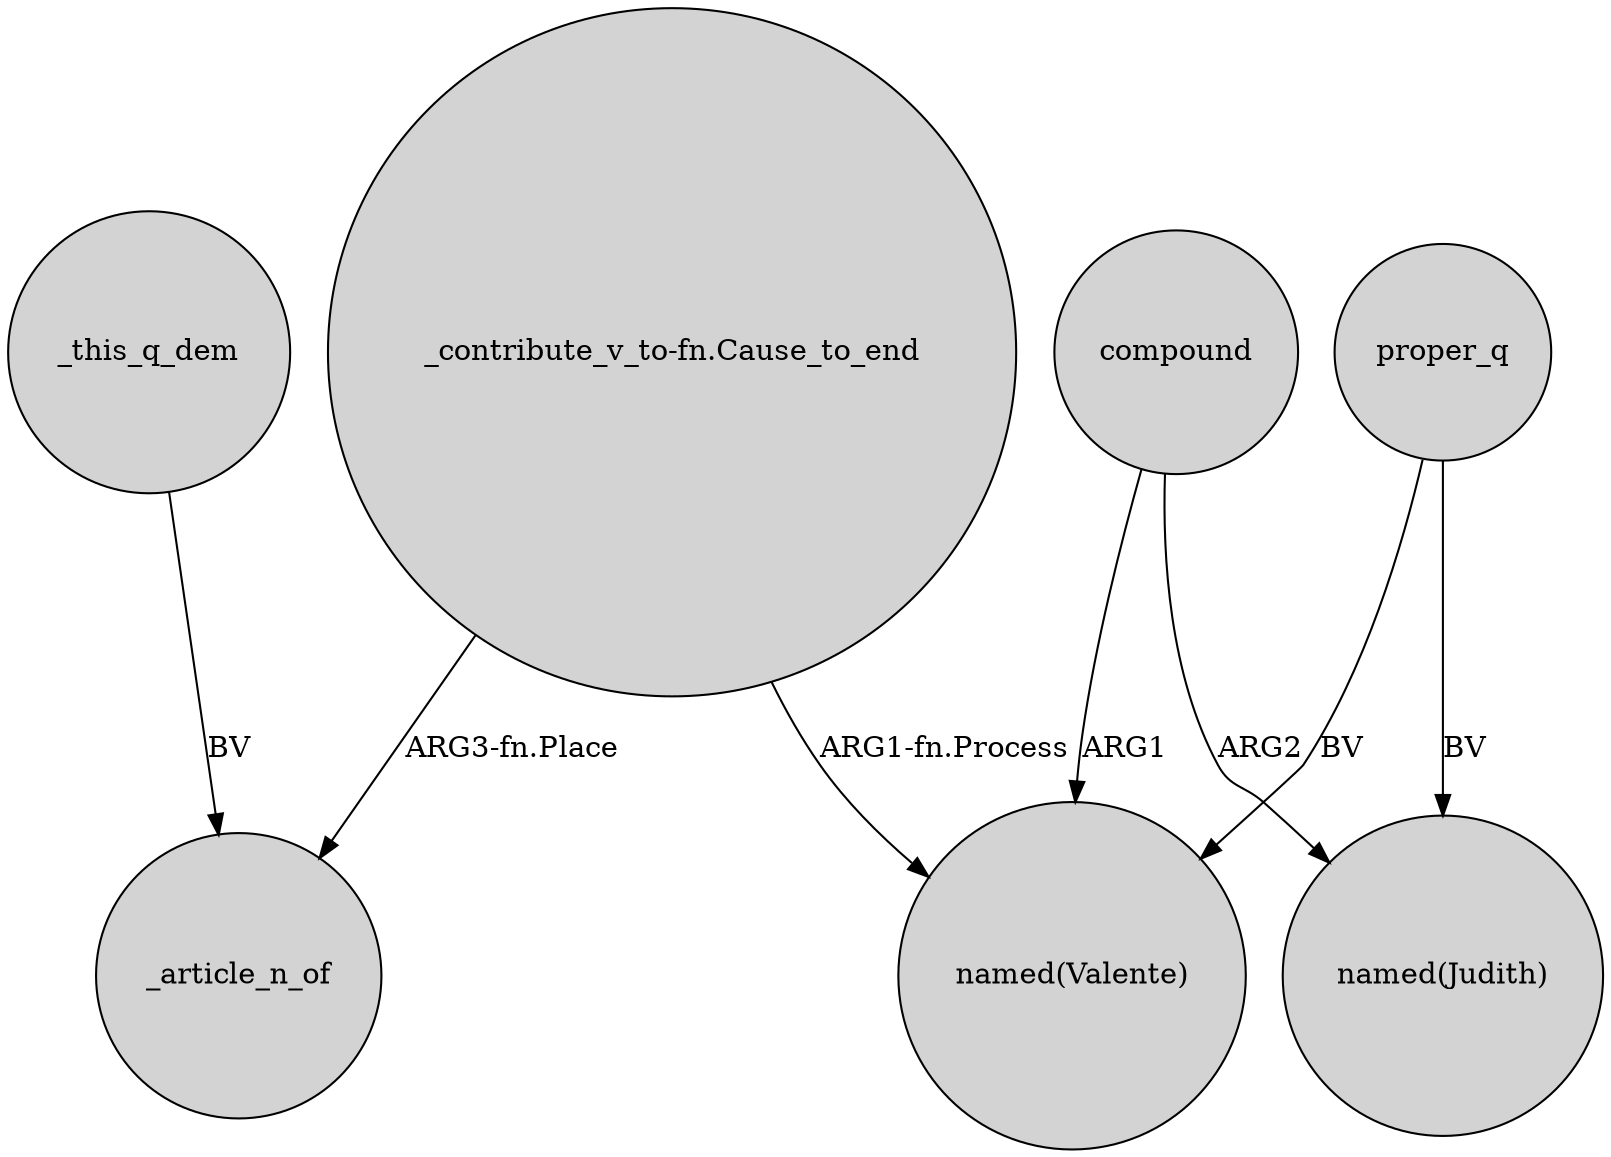 digraph {
	node [shape=circle style=filled]
	"_contribute_v_to-fn.Cause_to_end" -> "named(Valente)" [label="ARG1-fn.Process"]
	"_contribute_v_to-fn.Cause_to_end" -> _article_n_of [label="ARG3-fn.Place"]
	proper_q -> "named(Judith)" [label=BV]
	compound -> "named(Judith)" [label=ARG2]
	compound -> "named(Valente)" [label=ARG1]
	proper_q -> "named(Valente)" [label=BV]
	_this_q_dem -> _article_n_of [label=BV]
}
